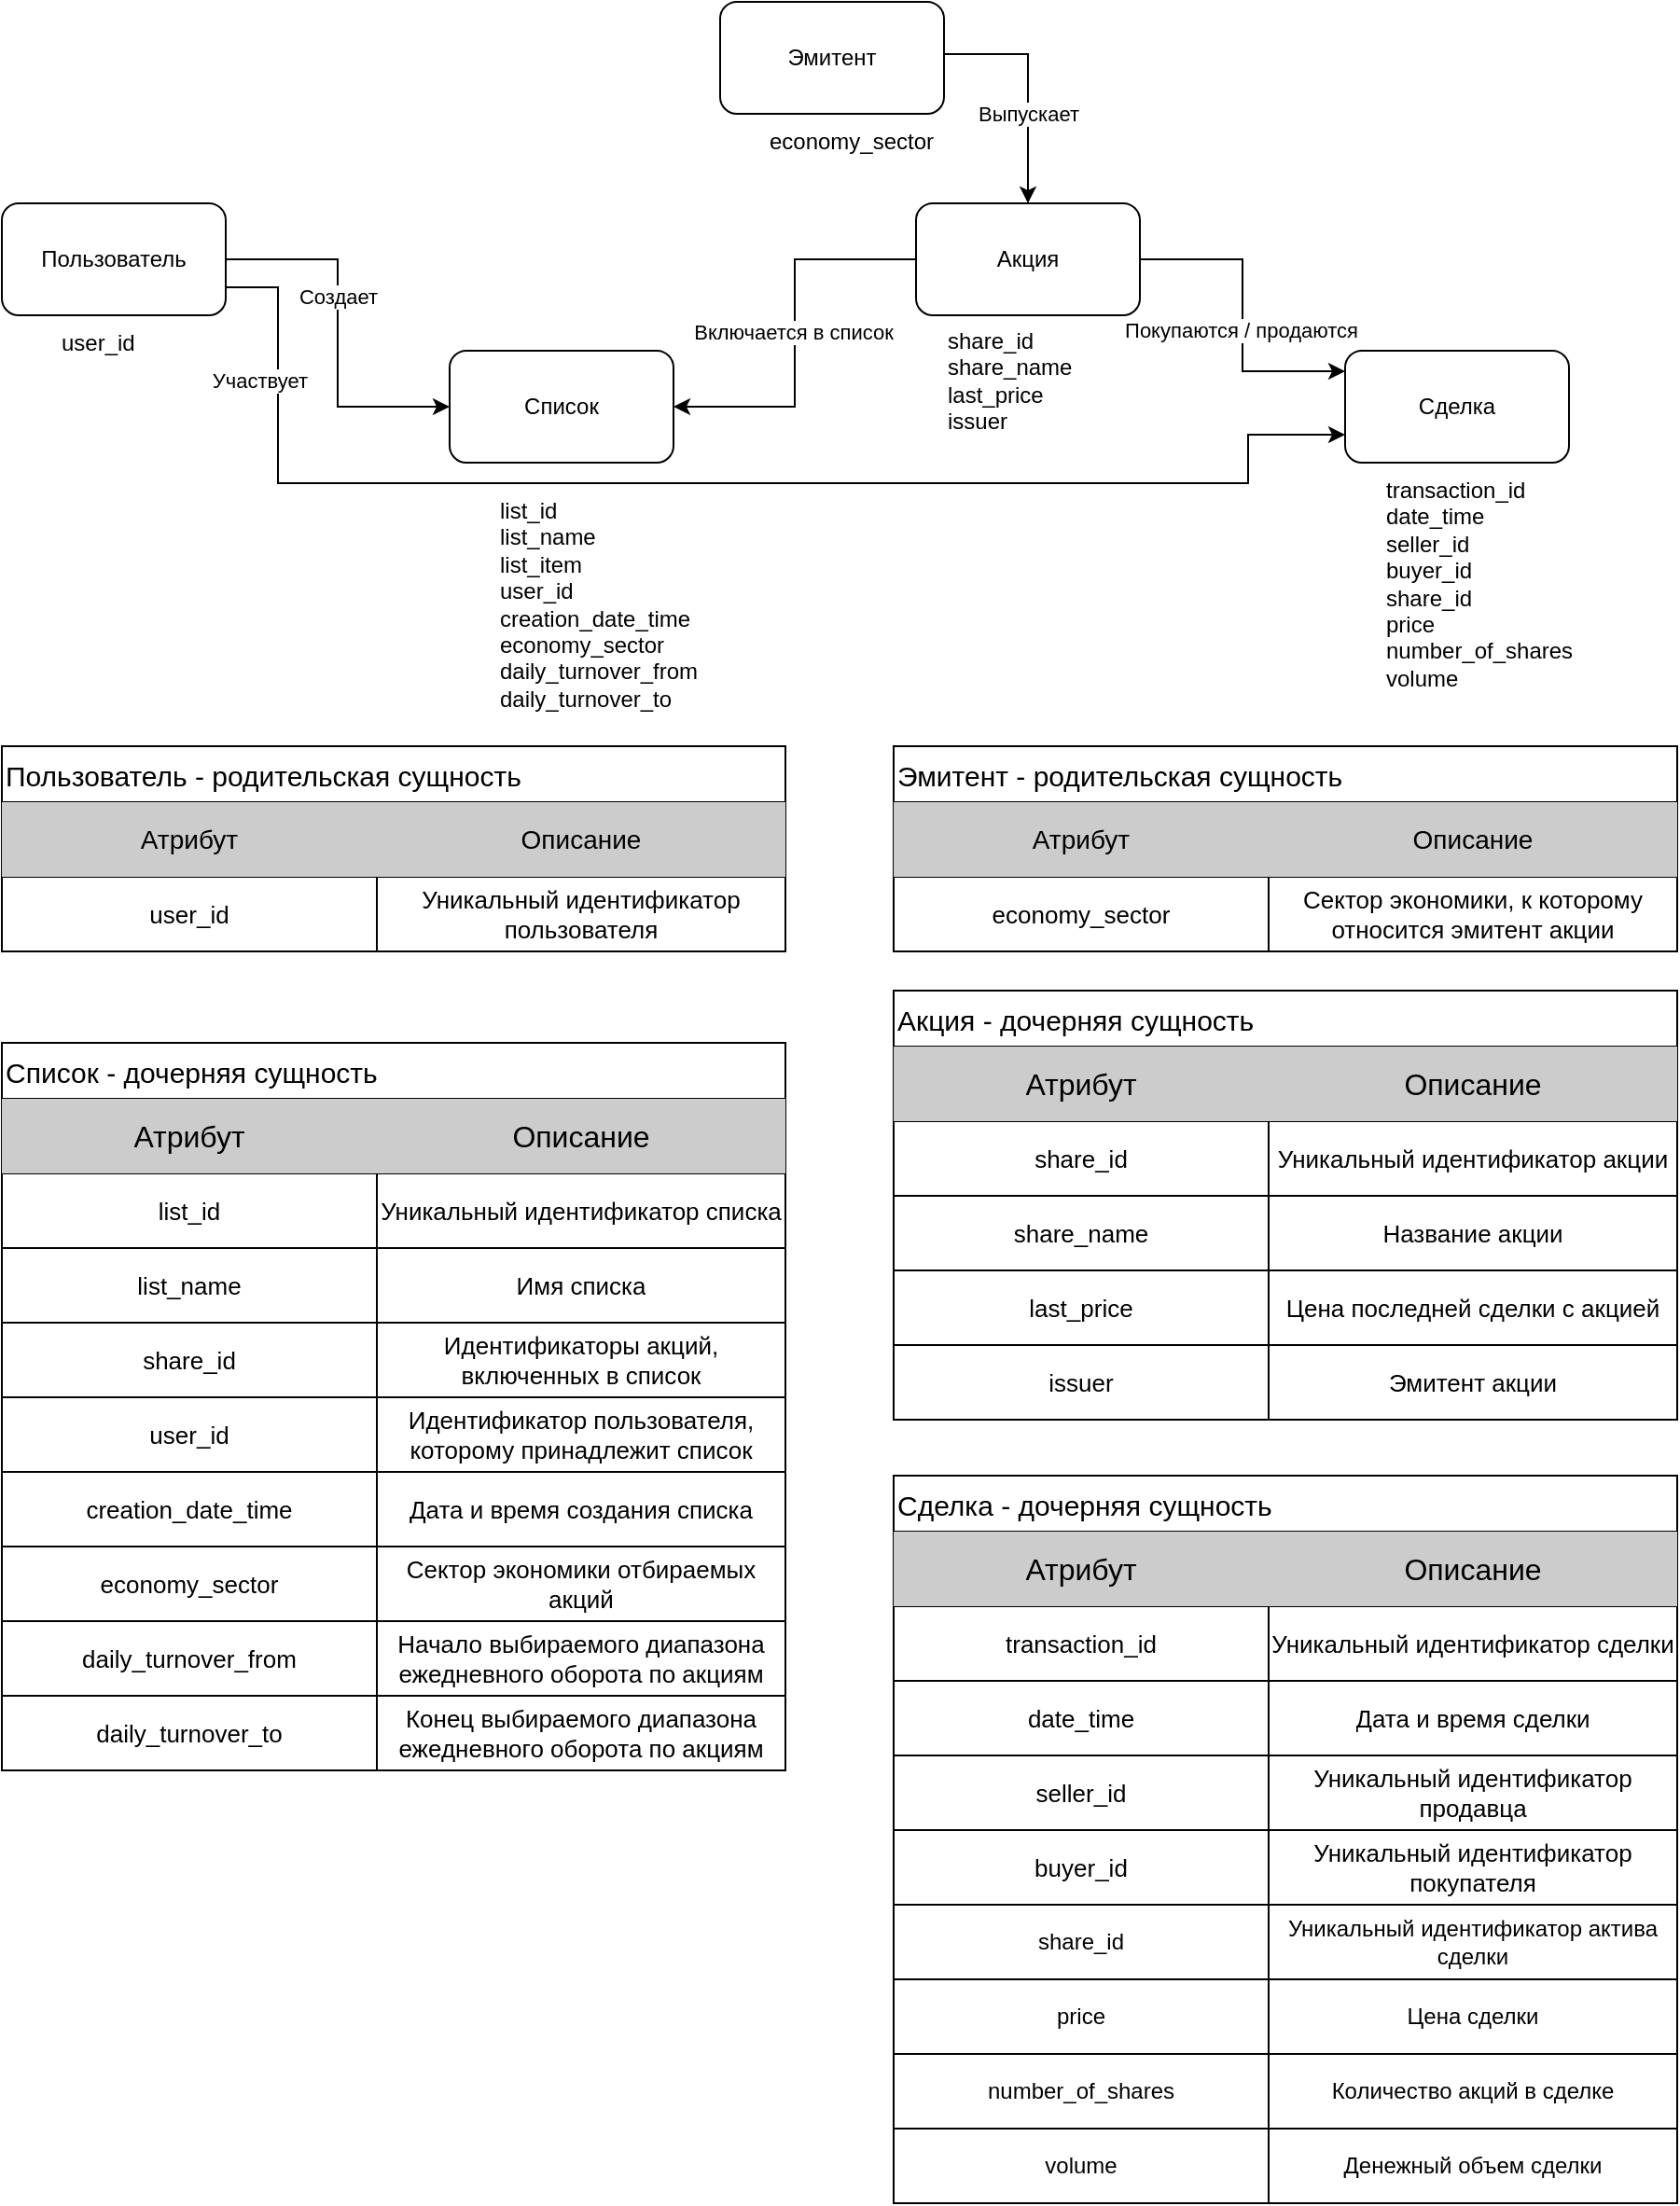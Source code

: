 <mxfile version="24.8.6">
  <diagram name="Страница — 1" id="PvSclXLGzo3LcH9hCQnH">
    <mxGraphModel dx="926" dy="533" grid="1" gridSize="10" guides="1" tooltips="1" connect="1" arrows="1" fold="1" page="1" pageScale="1" pageWidth="827" pageHeight="1169" math="0" shadow="0">
      <root>
        <mxCell id="0" />
        <mxCell id="1" parent="0" />
        <mxCell id="hakoycOsbLdt7JPOmpAk-1" style="edgeStyle=orthogonalEdgeStyle;rounded=0;orthogonalLoop=1;jettySize=auto;html=1;exitX=1;exitY=0.5;exitDx=0;exitDy=0;entryX=0;entryY=0.5;entryDx=0;entryDy=0;" edge="1" parent="1" source="hakoycOsbLdt7JPOmpAk-5" target="hakoycOsbLdt7JPOmpAk-8">
          <mxGeometry relative="1" as="geometry" />
        </mxCell>
        <mxCell id="hakoycOsbLdt7JPOmpAk-2" value="Создает" style="edgeLabel;html=1;align=center;verticalAlign=middle;resizable=0;points=[];" vertex="1" connectable="0" parent="hakoycOsbLdt7JPOmpAk-1">
          <mxGeometry x="0.013" relative="1" as="geometry">
            <mxPoint y="-21" as="offset" />
          </mxGeometry>
        </mxCell>
        <mxCell id="hakoycOsbLdt7JPOmpAk-3" style="edgeStyle=orthogonalEdgeStyle;rounded=0;orthogonalLoop=1;jettySize=auto;html=1;exitX=1;exitY=0.75;exitDx=0;exitDy=0;entryX=0;entryY=0.75;entryDx=0;entryDy=0;" edge="1" parent="1" source="hakoycOsbLdt7JPOmpAk-5" target="hakoycOsbLdt7JPOmpAk-12">
          <mxGeometry relative="1" as="geometry">
            <Array as="points">
              <mxPoint x="460" y="195" />
              <mxPoint x="460" y="300" />
              <mxPoint x="980" y="300" />
              <mxPoint x="980" y="274" />
            </Array>
          </mxGeometry>
        </mxCell>
        <mxCell id="hakoycOsbLdt7JPOmpAk-4" value="Участвует" style="edgeLabel;html=1;align=center;verticalAlign=middle;resizable=0;points=[];" vertex="1" connectable="0" parent="hakoycOsbLdt7JPOmpAk-3">
          <mxGeometry x="-0.775" y="-2" relative="1" as="geometry">
            <mxPoint x="-8" y="-4" as="offset" />
          </mxGeometry>
        </mxCell>
        <mxCell id="hakoycOsbLdt7JPOmpAk-5" value="Пользователь" style="rounded=1;whiteSpace=wrap;html=1;" vertex="1" parent="1">
          <mxGeometry x="312" y="150" width="120" height="60" as="geometry" />
        </mxCell>
        <mxCell id="hakoycOsbLdt7JPOmpAk-6" style="edgeStyle=orthogonalEdgeStyle;rounded=0;orthogonalLoop=1;jettySize=auto;html=1;exitX=1;exitY=0.5;exitDx=0;exitDy=0;entryX=0;entryY=0.5;entryDx=0;entryDy=0;endArrow=none;endFill=0;startArrow=classic;startFill=1;" edge="1" parent="1" source="hakoycOsbLdt7JPOmpAk-8" target="hakoycOsbLdt7JPOmpAk-11">
          <mxGeometry relative="1" as="geometry" />
        </mxCell>
        <mxCell id="hakoycOsbLdt7JPOmpAk-7" value="Включается в список" style="edgeLabel;html=1;align=center;verticalAlign=middle;resizable=0;points=[];" vertex="1" connectable="0" parent="hakoycOsbLdt7JPOmpAk-6">
          <mxGeometry x="-0.037" y="1" relative="1" as="geometry">
            <mxPoint y="-5" as="offset" />
          </mxGeometry>
        </mxCell>
        <mxCell id="hakoycOsbLdt7JPOmpAk-8" value="Список" style="rounded=1;whiteSpace=wrap;html=1;" vertex="1" parent="1">
          <mxGeometry x="552" y="229" width="120" height="60" as="geometry" />
        </mxCell>
        <mxCell id="hakoycOsbLdt7JPOmpAk-9" style="edgeStyle=orthogonalEdgeStyle;rounded=0;orthogonalLoop=1;jettySize=auto;html=1;exitX=1;exitY=0.5;exitDx=0;exitDy=0;entryX=0;entryY=0.199;entryDx=0;entryDy=0;entryPerimeter=0;" edge="1" parent="1" source="hakoycOsbLdt7JPOmpAk-11" target="hakoycOsbLdt7JPOmpAk-12">
          <mxGeometry relative="1" as="geometry">
            <Array as="points">
              <mxPoint x="977" y="180" />
              <mxPoint x="977" y="240" />
              <mxPoint x="1032" y="240" />
            </Array>
          </mxGeometry>
        </mxCell>
        <mxCell id="hakoycOsbLdt7JPOmpAk-10" value="Покупаются / продаются" style="edgeLabel;html=1;align=center;verticalAlign=middle;resizable=0;points=[];" vertex="1" connectable="0" parent="hakoycOsbLdt7JPOmpAk-9">
          <mxGeometry x="-0.05" y="-3" relative="1" as="geometry">
            <mxPoint x="2" y="12" as="offset" />
          </mxGeometry>
        </mxCell>
        <mxCell id="hakoycOsbLdt7JPOmpAk-11" value="Акция" style="rounded=1;whiteSpace=wrap;html=1;" vertex="1" parent="1">
          <mxGeometry x="802" y="150" width="120" height="60" as="geometry" />
        </mxCell>
        <mxCell id="hakoycOsbLdt7JPOmpAk-12" value="Сделка" style="rounded=1;whiteSpace=wrap;html=1;" vertex="1" parent="1">
          <mxGeometry x="1032" y="229" width="120" height="60" as="geometry" />
        </mxCell>
        <mxCell id="hakoycOsbLdt7JPOmpAk-13" value="user_id" style="text;html=1;align=left;verticalAlign=middle;resizable=0;points=[];autosize=1;strokeColor=none;fillColor=none;" vertex="1" parent="1">
          <mxGeometry x="342" y="210" width="60" height="30" as="geometry" />
        </mxCell>
        <mxCell id="hakoycOsbLdt7JPOmpAk-14" value="list_id&lt;div&gt;list_name&lt;/div&gt;&lt;div&gt;list_item&lt;/div&gt;&lt;div&gt;user_id&lt;/div&gt;&lt;div&gt;creation_date&lt;span style=&quot;background-color: initial;&quot;&gt;&lt;font style=&quot;font-size: 12px;&quot;&gt;_time&lt;/font&gt;&lt;/span&gt;&lt;/div&gt;&lt;div&gt;economy_sector&lt;/div&gt;&lt;div&gt;daily_turnover_from&lt;/div&gt;&lt;div&gt;&lt;/div&gt;daily_turnover_to" style="text;html=1;align=left;verticalAlign=middle;resizable=0;points=[];autosize=1;strokeColor=none;fillColor=none;" vertex="1" parent="1">
          <mxGeometry x="577" y="300" width="130" height="130" as="geometry" />
        </mxCell>
        <mxCell id="hakoycOsbLdt7JPOmpAk-15" value="transaction_id&lt;div&gt;date_time&lt;div&gt;seller_id&lt;div&gt;buyer&lt;span style=&quot;background-color: initial;&quot;&gt;_id&lt;/span&gt;&lt;/div&gt;&lt;div&gt;share_id&lt;/div&gt;&lt;div&gt;price&lt;/div&gt;&lt;/div&gt;&lt;div&gt;number_of_shares&lt;/div&gt;&lt;div&gt;volume&lt;/div&gt;&lt;/div&gt;" style="text;html=1;align=left;verticalAlign=middle;resizable=0;points=[];autosize=1;strokeColor=none;fillColor=none;" vertex="1" parent="1">
          <mxGeometry x="1052" y="289" width="120" height="130" as="geometry" />
        </mxCell>
        <mxCell id="hakoycOsbLdt7JPOmpAk-16" value="share_id&lt;div&gt;share_name&lt;br&gt;&lt;div&gt;last_price&lt;/div&gt;&lt;/div&gt;&lt;div&gt;&lt;font style=&quot;font-size: 12px;&quot;&gt;issuer&lt;/font&gt;&lt;/div&gt;" style="text;html=1;align=left;verticalAlign=middle;resizable=0;points=[];autosize=1;strokeColor=none;fillColor=none;" vertex="1" parent="1">
          <mxGeometry x="817" y="210" width="90" height="70" as="geometry" />
        </mxCell>
        <mxCell id="hakoycOsbLdt7JPOmpAk-17" value="Пользователь - родительская сущность" style="shape=table;startSize=30;container=1;collapsible=0;childLayout=tableLayout;strokeColor=default;fontSize=15;align=left;" vertex="1" parent="1">
          <mxGeometry x="312" y="441" width="420" height="110" as="geometry" />
        </mxCell>
        <mxCell id="hakoycOsbLdt7JPOmpAk-18" value="" style="shape=tableRow;horizontal=0;startSize=0;swimlaneHead=0;swimlaneBody=0;strokeColor=inherit;top=0;left=0;bottom=0;right=0;collapsible=0;dropTarget=0;fillColor=none;points=[[0,0.5],[1,0.5]];portConstraint=eastwest;fontSize=16;" vertex="1" parent="hakoycOsbLdt7JPOmpAk-17">
          <mxGeometry y="30" width="420" height="40" as="geometry" />
        </mxCell>
        <mxCell id="hakoycOsbLdt7JPOmpAk-19" value="Атрибут" style="shape=partialRectangle;html=1;whiteSpace=wrap;connectable=0;strokeColor=inherit;overflow=hidden;fillColor=#CCCCCC;top=0;left=0;bottom=0;right=0;pointerEvents=1;fontSize=14;" vertex="1" parent="hakoycOsbLdt7JPOmpAk-18">
          <mxGeometry width="201" height="40" as="geometry">
            <mxRectangle width="201" height="40" as="alternateBounds" />
          </mxGeometry>
        </mxCell>
        <mxCell id="hakoycOsbLdt7JPOmpAk-20" value="Описание" style="shape=partialRectangle;html=1;whiteSpace=wrap;connectable=0;strokeColor=inherit;overflow=hidden;fillColor=#CCCCCC;top=0;left=0;bottom=0;right=0;pointerEvents=1;fontSize=14;" vertex="1" parent="hakoycOsbLdt7JPOmpAk-18">
          <mxGeometry x="201" width="219" height="40" as="geometry">
            <mxRectangle width="219" height="40" as="alternateBounds" />
          </mxGeometry>
        </mxCell>
        <mxCell id="hakoycOsbLdt7JPOmpAk-21" value="" style="shape=tableRow;horizontal=0;startSize=0;swimlaneHead=0;swimlaneBody=0;strokeColor=inherit;top=0;left=0;bottom=0;right=0;collapsible=0;dropTarget=0;fillColor=none;points=[[0,0.5],[1,0.5]];portConstraint=eastwest;fontSize=16;" vertex="1" parent="hakoycOsbLdt7JPOmpAk-17">
          <mxGeometry y="70" width="420" height="40" as="geometry" />
        </mxCell>
        <mxCell id="hakoycOsbLdt7JPOmpAk-22" value="&lt;span style=&quot;font-size: 13px; text-align: left; text-wrap-mode: nowrap;&quot;&gt;user_id&lt;/span&gt;" style="shape=partialRectangle;html=1;whiteSpace=wrap;connectable=0;strokeColor=inherit;overflow=hidden;fillColor=none;top=0;left=0;bottom=0;right=0;pointerEvents=1;fontSize=13;" vertex="1" parent="hakoycOsbLdt7JPOmpAk-21">
          <mxGeometry width="201" height="40" as="geometry">
            <mxRectangle width="201" height="40" as="alternateBounds" />
          </mxGeometry>
        </mxCell>
        <mxCell id="hakoycOsbLdt7JPOmpAk-23" value="Уникальный идентификатор пользователя" style="shape=partialRectangle;html=1;whiteSpace=wrap;connectable=0;strokeColor=inherit;overflow=hidden;fillColor=none;top=0;left=0;bottom=0;right=0;pointerEvents=1;fontSize=13;" vertex="1" parent="hakoycOsbLdt7JPOmpAk-21">
          <mxGeometry x="201" width="219" height="40" as="geometry">
            <mxRectangle width="219" height="40" as="alternateBounds" />
          </mxGeometry>
        </mxCell>
        <mxCell id="hakoycOsbLdt7JPOmpAk-24" value="Список - дочерняя сущность" style="shape=table;startSize=30;container=1;collapsible=0;childLayout=tableLayout;strokeColor=default;fontSize=15;align=left;" vertex="1" parent="1">
          <mxGeometry x="312" y="600" width="420" height="390" as="geometry" />
        </mxCell>
        <mxCell id="hakoycOsbLdt7JPOmpAk-25" value="" style="shape=tableRow;horizontal=0;startSize=0;swimlaneHead=0;swimlaneBody=0;strokeColor=inherit;top=0;left=0;bottom=0;right=0;collapsible=0;dropTarget=0;fillColor=none;points=[[0,0.5],[1,0.5]];portConstraint=eastwest;fontSize=14;" vertex="1" parent="hakoycOsbLdt7JPOmpAk-24">
          <mxGeometry y="30" width="420" height="40" as="geometry" />
        </mxCell>
        <mxCell id="hakoycOsbLdt7JPOmpAk-26" value="Атрибут" style="shape=partialRectangle;html=1;whiteSpace=wrap;connectable=0;strokeColor=inherit;overflow=hidden;fillColor=#CCCCCC;top=0;left=0;bottom=0;right=0;pointerEvents=1;fontSize=16;" vertex="1" parent="hakoycOsbLdt7JPOmpAk-25">
          <mxGeometry width="201" height="40" as="geometry">
            <mxRectangle width="201" height="40" as="alternateBounds" />
          </mxGeometry>
        </mxCell>
        <mxCell id="hakoycOsbLdt7JPOmpAk-27" value="Описание" style="shape=partialRectangle;html=1;whiteSpace=wrap;connectable=0;strokeColor=inherit;overflow=hidden;fillColor=#CCCCCC;top=0;left=0;bottom=0;right=0;pointerEvents=1;fontSize=16;" vertex="1" parent="hakoycOsbLdt7JPOmpAk-25">
          <mxGeometry x="201" width="219" height="40" as="geometry">
            <mxRectangle width="219" height="40" as="alternateBounds" />
          </mxGeometry>
        </mxCell>
        <mxCell id="hakoycOsbLdt7JPOmpAk-28" value="" style="shape=tableRow;horizontal=0;startSize=0;swimlaneHead=0;swimlaneBody=0;strokeColor=inherit;top=0;left=0;bottom=0;right=0;collapsible=0;dropTarget=0;fillColor=none;points=[[0,0.5],[1,0.5]];portConstraint=eastwest;fontSize=16;" vertex="1" parent="hakoycOsbLdt7JPOmpAk-24">
          <mxGeometry y="70" width="420" height="40" as="geometry" />
        </mxCell>
        <mxCell id="hakoycOsbLdt7JPOmpAk-29" value="&lt;span style=&quot;font-size: 13px; text-align: left; text-wrap-mode: nowrap;&quot;&gt;list_id&lt;/span&gt;" style="shape=partialRectangle;html=1;whiteSpace=wrap;connectable=0;strokeColor=inherit;overflow=hidden;fillColor=none;top=0;left=0;bottom=0;right=0;pointerEvents=1;fontSize=13;" vertex="1" parent="hakoycOsbLdt7JPOmpAk-28">
          <mxGeometry width="201" height="40" as="geometry">
            <mxRectangle width="201" height="40" as="alternateBounds" />
          </mxGeometry>
        </mxCell>
        <mxCell id="hakoycOsbLdt7JPOmpAk-30" value="Уникальный идентификатор списка" style="shape=partialRectangle;html=1;whiteSpace=wrap;connectable=0;strokeColor=inherit;overflow=hidden;fillColor=none;top=0;left=0;bottom=0;right=0;pointerEvents=1;fontSize=13;" vertex="1" parent="hakoycOsbLdt7JPOmpAk-28">
          <mxGeometry x="201" width="219" height="40" as="geometry">
            <mxRectangle width="219" height="40" as="alternateBounds" />
          </mxGeometry>
        </mxCell>
        <mxCell id="hakoycOsbLdt7JPOmpAk-31" value="" style="shape=tableRow;horizontal=0;startSize=0;swimlaneHead=0;swimlaneBody=0;strokeColor=inherit;top=0;left=0;bottom=0;right=0;collapsible=0;dropTarget=0;fillColor=none;points=[[0,0.5],[1,0.5]];portConstraint=eastwest;fontSize=14;" vertex="1" parent="hakoycOsbLdt7JPOmpAk-24">
          <mxGeometry y="110" width="420" height="40" as="geometry" />
        </mxCell>
        <mxCell id="hakoycOsbLdt7JPOmpAk-32" value="&lt;span style=&quot;font-size: 13px; text-align: left; text-wrap-mode: nowrap;&quot;&gt;list_name&lt;/span&gt;" style="shape=partialRectangle;html=1;whiteSpace=wrap;connectable=0;strokeColor=inherit;overflow=hidden;fillColor=none;top=0;left=0;bottom=0;right=0;pointerEvents=1;fontSize=13;" vertex="1" parent="hakoycOsbLdt7JPOmpAk-31">
          <mxGeometry width="201" height="40" as="geometry">
            <mxRectangle width="201" height="40" as="alternateBounds" />
          </mxGeometry>
        </mxCell>
        <mxCell id="hakoycOsbLdt7JPOmpAk-33" value="Имя списка" style="shape=partialRectangle;html=1;whiteSpace=wrap;connectable=0;strokeColor=inherit;overflow=hidden;fillColor=none;top=0;left=0;bottom=0;right=0;pointerEvents=1;fontSize=13;" vertex="1" parent="hakoycOsbLdt7JPOmpAk-31">
          <mxGeometry x="201" width="219" height="40" as="geometry">
            <mxRectangle width="219" height="40" as="alternateBounds" />
          </mxGeometry>
        </mxCell>
        <mxCell id="hakoycOsbLdt7JPOmpAk-34" style="shape=tableRow;horizontal=0;startSize=0;swimlaneHead=0;swimlaneBody=0;strokeColor=inherit;top=0;left=0;bottom=0;right=0;collapsible=0;dropTarget=0;fillColor=none;points=[[0,0.5],[1,0.5]];portConstraint=eastwest;fontSize=14;" vertex="1" parent="hakoycOsbLdt7JPOmpAk-24">
          <mxGeometry y="150" width="420" height="40" as="geometry" />
        </mxCell>
        <mxCell id="hakoycOsbLdt7JPOmpAk-35" value="&lt;span style=&quot;font-size: 13px; text-align: left; text-wrap-mode: nowrap;&quot;&gt;share_id&lt;/span&gt;" style="shape=partialRectangle;html=1;whiteSpace=wrap;connectable=0;strokeColor=inherit;overflow=hidden;fillColor=none;top=0;left=0;bottom=0;right=0;pointerEvents=1;fontSize=13;" vertex="1" parent="hakoycOsbLdt7JPOmpAk-34">
          <mxGeometry width="201" height="40" as="geometry">
            <mxRectangle width="201" height="40" as="alternateBounds" />
          </mxGeometry>
        </mxCell>
        <mxCell id="hakoycOsbLdt7JPOmpAk-36" value="&lt;span style=&quot;font-size: 13px;&quot;&gt;Идентификаторы акций, включенных в список&lt;/span&gt;" style="shape=partialRectangle;html=1;whiteSpace=wrap;connectable=0;strokeColor=inherit;overflow=hidden;fillColor=none;top=0;left=0;bottom=0;right=0;pointerEvents=1;fontSize=13;" vertex="1" parent="hakoycOsbLdt7JPOmpAk-34">
          <mxGeometry x="201" width="219" height="40" as="geometry">
            <mxRectangle width="219" height="40" as="alternateBounds" />
          </mxGeometry>
        </mxCell>
        <mxCell id="hakoycOsbLdt7JPOmpAk-37" style="shape=tableRow;horizontal=0;startSize=0;swimlaneHead=0;swimlaneBody=0;strokeColor=inherit;top=0;left=0;bottom=0;right=0;collapsible=0;dropTarget=0;fillColor=none;points=[[0,0.5],[1,0.5]];portConstraint=eastwest;fontSize=14;" vertex="1" parent="hakoycOsbLdt7JPOmpAk-24">
          <mxGeometry y="190" width="420" height="40" as="geometry" />
        </mxCell>
        <mxCell id="hakoycOsbLdt7JPOmpAk-38" value="&lt;span style=&quot;text-align: left; text-wrap-mode: nowrap;&quot;&gt;&lt;font style=&quot;font-size: 13px;&quot;&gt;user_id&lt;/font&gt;&lt;/span&gt;" style="shape=partialRectangle;html=1;whiteSpace=wrap;connectable=0;strokeColor=inherit;overflow=hidden;fillColor=none;top=0;left=0;bottom=0;right=0;pointerEvents=1;fontSize=13;" vertex="1" parent="hakoycOsbLdt7JPOmpAk-37">
          <mxGeometry width="201" height="40" as="geometry">
            <mxRectangle width="201" height="40" as="alternateBounds" />
          </mxGeometry>
        </mxCell>
        <mxCell id="hakoycOsbLdt7JPOmpAk-39" value="&lt;span style=&quot;font-size: 13px;&quot;&gt;Идентификатор пользователя, которому принадлежит список&lt;/span&gt;" style="shape=partialRectangle;html=1;whiteSpace=wrap;connectable=0;strokeColor=inherit;overflow=hidden;fillColor=none;top=0;left=0;bottom=0;right=0;pointerEvents=1;fontSize=13;" vertex="1" parent="hakoycOsbLdt7JPOmpAk-37">
          <mxGeometry x="201" width="219" height="40" as="geometry">
            <mxRectangle width="219" height="40" as="alternateBounds" />
          </mxGeometry>
        </mxCell>
        <mxCell id="hakoycOsbLdt7JPOmpAk-40" style="shape=tableRow;horizontal=0;startSize=0;swimlaneHead=0;swimlaneBody=0;strokeColor=inherit;top=0;left=0;bottom=0;right=0;collapsible=0;dropTarget=0;fillColor=none;points=[[0,0.5],[1,0.5]];portConstraint=eastwest;fontSize=14;" vertex="1" parent="hakoycOsbLdt7JPOmpAk-24">
          <mxGeometry y="230" width="420" height="40" as="geometry" />
        </mxCell>
        <mxCell id="hakoycOsbLdt7JPOmpAk-41" value="&lt;div style=&quot;text-align: left; text-wrap-mode: nowrap;&quot;&gt;&lt;font style=&quot;font-size: 13px;&quot;&gt;creation_date_time&lt;/font&gt;&lt;/div&gt;" style="shape=partialRectangle;html=1;whiteSpace=wrap;connectable=0;strokeColor=inherit;overflow=hidden;fillColor=none;top=0;left=0;bottom=0;right=0;pointerEvents=1;fontSize=13;" vertex="1" parent="hakoycOsbLdt7JPOmpAk-40">
          <mxGeometry width="201" height="40" as="geometry">
            <mxRectangle width="201" height="40" as="alternateBounds" />
          </mxGeometry>
        </mxCell>
        <mxCell id="hakoycOsbLdt7JPOmpAk-42" value="Дата и время создания списка" style="shape=partialRectangle;html=1;whiteSpace=wrap;connectable=0;strokeColor=inherit;overflow=hidden;fillColor=none;top=0;left=0;bottom=0;right=0;pointerEvents=1;fontSize=13;" vertex="1" parent="hakoycOsbLdt7JPOmpAk-40">
          <mxGeometry x="201" width="219" height="40" as="geometry">
            <mxRectangle width="219" height="40" as="alternateBounds" />
          </mxGeometry>
        </mxCell>
        <mxCell id="hakoycOsbLdt7JPOmpAk-43" style="shape=tableRow;horizontal=0;startSize=0;swimlaneHead=0;swimlaneBody=0;strokeColor=inherit;top=0;left=0;bottom=0;right=0;collapsible=0;dropTarget=0;fillColor=none;points=[[0,0.5],[1,0.5]];portConstraint=eastwest;fontSize=14;" vertex="1" parent="hakoycOsbLdt7JPOmpAk-24">
          <mxGeometry y="270" width="420" height="40" as="geometry" />
        </mxCell>
        <mxCell id="hakoycOsbLdt7JPOmpAk-44" value="&lt;span style=&quot;text-align: left; text-wrap-mode: nowrap;&quot;&gt;&lt;font style=&quot;font-size: 13px;&quot;&gt;economy_sector&lt;/font&gt;&lt;/span&gt;" style="shape=partialRectangle;html=1;whiteSpace=wrap;connectable=0;strokeColor=inherit;overflow=hidden;fillColor=none;top=0;left=0;bottom=0;right=0;pointerEvents=1;fontSize=13;" vertex="1" parent="hakoycOsbLdt7JPOmpAk-43">
          <mxGeometry width="201" height="40" as="geometry">
            <mxRectangle width="201" height="40" as="alternateBounds" />
          </mxGeometry>
        </mxCell>
        <mxCell id="hakoycOsbLdt7JPOmpAk-45" value="Сектор экономики отбираемых акций" style="shape=partialRectangle;html=1;whiteSpace=wrap;connectable=0;strokeColor=inherit;overflow=hidden;fillColor=none;top=0;left=0;bottom=0;right=0;pointerEvents=1;fontSize=13;" vertex="1" parent="hakoycOsbLdt7JPOmpAk-43">
          <mxGeometry x="201" width="219" height="40" as="geometry">
            <mxRectangle width="219" height="40" as="alternateBounds" />
          </mxGeometry>
        </mxCell>
        <mxCell id="hakoycOsbLdt7JPOmpAk-46" style="shape=tableRow;horizontal=0;startSize=0;swimlaneHead=0;swimlaneBody=0;strokeColor=inherit;top=0;left=0;bottom=0;right=0;collapsible=0;dropTarget=0;fillColor=none;points=[[0,0.5],[1,0.5]];portConstraint=eastwest;fontSize=14;" vertex="1" parent="hakoycOsbLdt7JPOmpAk-24">
          <mxGeometry y="310" width="420" height="40" as="geometry" />
        </mxCell>
        <mxCell id="hakoycOsbLdt7JPOmpAk-47" value="&lt;span style=&quot;text-align: left; text-wrap-mode: nowrap;&quot;&gt;&lt;font style=&quot;font-size: 13px;&quot;&gt;daily_turnover_from&lt;/font&gt;&lt;/span&gt;" style="shape=partialRectangle;html=1;whiteSpace=wrap;connectable=0;strokeColor=inherit;overflow=hidden;fillColor=none;top=0;left=0;bottom=0;right=0;pointerEvents=1;fontSize=13;" vertex="1" parent="hakoycOsbLdt7JPOmpAk-46">
          <mxGeometry width="201" height="40" as="geometry">
            <mxRectangle width="201" height="40" as="alternateBounds" />
          </mxGeometry>
        </mxCell>
        <mxCell id="hakoycOsbLdt7JPOmpAk-48" value="Начало выбираемого диапазона ежедневного оборота по акциям" style="shape=partialRectangle;html=1;whiteSpace=wrap;connectable=0;strokeColor=inherit;overflow=hidden;fillColor=none;top=0;left=0;bottom=0;right=0;pointerEvents=1;fontSize=13;" vertex="1" parent="hakoycOsbLdt7JPOmpAk-46">
          <mxGeometry x="201" width="219" height="40" as="geometry">
            <mxRectangle width="219" height="40" as="alternateBounds" />
          </mxGeometry>
        </mxCell>
        <mxCell id="hakoycOsbLdt7JPOmpAk-49" style="shape=tableRow;horizontal=0;startSize=0;swimlaneHead=0;swimlaneBody=0;strokeColor=inherit;top=0;left=0;bottom=0;right=0;collapsible=0;dropTarget=0;fillColor=none;points=[[0,0.5],[1,0.5]];portConstraint=eastwest;fontSize=14;" vertex="1" parent="hakoycOsbLdt7JPOmpAk-24">
          <mxGeometry y="350" width="420" height="40" as="geometry" />
        </mxCell>
        <mxCell id="hakoycOsbLdt7JPOmpAk-50" value="&lt;span style=&quot;text-align: left; text-wrap-mode: nowrap;&quot;&gt;&lt;font style=&quot;font-size: 13px;&quot;&gt;daily_turnover_to&lt;/font&gt;&lt;/span&gt;" style="shape=partialRectangle;html=1;whiteSpace=wrap;connectable=0;strokeColor=inherit;overflow=hidden;fillColor=none;top=0;left=0;bottom=0;right=0;pointerEvents=1;fontSize=13;" vertex="1" parent="hakoycOsbLdt7JPOmpAk-49">
          <mxGeometry width="201" height="40" as="geometry">
            <mxRectangle width="201" height="40" as="alternateBounds" />
          </mxGeometry>
        </mxCell>
        <mxCell id="hakoycOsbLdt7JPOmpAk-51" value="Конец выбираемого диапазона ежедневного оборота по акциям" style="shape=partialRectangle;html=1;whiteSpace=wrap;connectable=0;strokeColor=inherit;overflow=hidden;fillColor=none;top=0;left=0;bottom=0;right=0;pointerEvents=1;fontSize=13;" vertex="1" parent="hakoycOsbLdt7JPOmpAk-49">
          <mxGeometry x="201" width="219" height="40" as="geometry">
            <mxRectangle width="219" height="40" as="alternateBounds" />
          </mxGeometry>
        </mxCell>
        <mxCell id="hakoycOsbLdt7JPOmpAk-52" value="Акция - дочерняя сущность" style="shape=table;startSize=30;container=1;collapsible=0;childLayout=tableLayout;strokeColor=default;fontSize=15;align=left;" vertex="1" parent="1">
          <mxGeometry x="790" y="572" width="420" height="230" as="geometry" />
        </mxCell>
        <mxCell id="hakoycOsbLdt7JPOmpAk-53" value="" style="shape=tableRow;horizontal=0;startSize=0;swimlaneHead=0;swimlaneBody=0;strokeColor=inherit;top=0;left=0;bottom=0;right=0;collapsible=0;dropTarget=0;fillColor=none;points=[[0,0.5],[1,0.5]];portConstraint=eastwest;fontSize=14;" vertex="1" parent="hakoycOsbLdt7JPOmpAk-52">
          <mxGeometry y="30" width="420" height="40" as="geometry" />
        </mxCell>
        <mxCell id="hakoycOsbLdt7JPOmpAk-54" value="Атрибут" style="shape=partialRectangle;html=1;whiteSpace=wrap;connectable=0;strokeColor=inherit;overflow=hidden;fillColor=#CCCCCC;top=0;left=0;bottom=0;right=0;pointerEvents=1;fontSize=16;" vertex="1" parent="hakoycOsbLdt7JPOmpAk-53">
          <mxGeometry width="201" height="40" as="geometry">
            <mxRectangle width="201" height="40" as="alternateBounds" />
          </mxGeometry>
        </mxCell>
        <mxCell id="hakoycOsbLdt7JPOmpAk-55" value="Описание" style="shape=partialRectangle;html=1;whiteSpace=wrap;connectable=0;strokeColor=inherit;overflow=hidden;fillColor=#CCCCCC;top=0;left=0;bottom=0;right=0;pointerEvents=1;fontSize=16;" vertex="1" parent="hakoycOsbLdt7JPOmpAk-53">
          <mxGeometry x="201" width="219" height="40" as="geometry">
            <mxRectangle width="219" height="40" as="alternateBounds" />
          </mxGeometry>
        </mxCell>
        <mxCell id="hakoycOsbLdt7JPOmpAk-56" value="" style="shape=tableRow;horizontal=0;startSize=0;swimlaneHead=0;swimlaneBody=0;strokeColor=inherit;top=0;left=0;bottom=0;right=0;collapsible=0;dropTarget=0;fillColor=none;points=[[0,0.5],[1,0.5]];portConstraint=eastwest;fontSize=16;" vertex="1" parent="hakoycOsbLdt7JPOmpAk-52">
          <mxGeometry y="70" width="420" height="40" as="geometry" />
        </mxCell>
        <mxCell id="hakoycOsbLdt7JPOmpAk-57" value="&lt;span style=&quot;font-size: 13px; text-align: left; text-wrap-mode: nowrap;&quot;&gt;share_id&lt;/span&gt;" style="shape=partialRectangle;html=1;whiteSpace=wrap;connectable=0;strokeColor=inherit;overflow=hidden;fillColor=none;top=0;left=0;bottom=0;right=0;pointerEvents=1;fontSize=13;" vertex="1" parent="hakoycOsbLdt7JPOmpAk-56">
          <mxGeometry width="201" height="40" as="geometry">
            <mxRectangle width="201" height="40" as="alternateBounds" />
          </mxGeometry>
        </mxCell>
        <mxCell id="hakoycOsbLdt7JPOmpAk-58" value="Уникальный идентификатор акции" style="shape=partialRectangle;html=1;whiteSpace=wrap;connectable=0;strokeColor=inherit;overflow=hidden;fillColor=none;top=0;left=0;bottom=0;right=0;pointerEvents=1;fontSize=13;" vertex="1" parent="hakoycOsbLdt7JPOmpAk-56">
          <mxGeometry x="201" width="219" height="40" as="geometry">
            <mxRectangle width="219" height="40" as="alternateBounds" />
          </mxGeometry>
        </mxCell>
        <mxCell id="hakoycOsbLdt7JPOmpAk-59" value="" style="shape=tableRow;horizontal=0;startSize=0;swimlaneHead=0;swimlaneBody=0;strokeColor=inherit;top=0;left=0;bottom=0;right=0;collapsible=0;dropTarget=0;fillColor=none;points=[[0,0.5],[1,0.5]];portConstraint=eastwest;fontSize=14;" vertex="1" parent="hakoycOsbLdt7JPOmpAk-52">
          <mxGeometry y="110" width="420" height="40" as="geometry" />
        </mxCell>
        <mxCell id="hakoycOsbLdt7JPOmpAk-60" value="&lt;span style=&quot;font-size: 13px; text-align: left; text-wrap-mode: nowrap;&quot;&gt;share_name&lt;/span&gt;" style="shape=partialRectangle;html=1;whiteSpace=wrap;connectable=0;strokeColor=inherit;overflow=hidden;fillColor=none;top=0;left=0;bottom=0;right=0;pointerEvents=1;fontSize=13;" vertex="1" parent="hakoycOsbLdt7JPOmpAk-59">
          <mxGeometry width="201" height="40" as="geometry">
            <mxRectangle width="201" height="40" as="alternateBounds" />
          </mxGeometry>
        </mxCell>
        <mxCell id="hakoycOsbLdt7JPOmpAk-61" value="Название акции" style="shape=partialRectangle;html=1;whiteSpace=wrap;connectable=0;strokeColor=inherit;overflow=hidden;fillColor=none;top=0;left=0;bottom=0;right=0;pointerEvents=1;fontSize=13;" vertex="1" parent="hakoycOsbLdt7JPOmpAk-59">
          <mxGeometry x="201" width="219" height="40" as="geometry">
            <mxRectangle width="219" height="40" as="alternateBounds" />
          </mxGeometry>
        </mxCell>
        <mxCell id="hakoycOsbLdt7JPOmpAk-62" style="shape=tableRow;horizontal=0;startSize=0;swimlaneHead=0;swimlaneBody=0;strokeColor=inherit;top=0;left=0;bottom=0;right=0;collapsible=0;dropTarget=0;fillColor=none;points=[[0,0.5],[1,0.5]];portConstraint=eastwest;fontSize=14;" vertex="1" parent="hakoycOsbLdt7JPOmpAk-52">
          <mxGeometry y="150" width="420" height="40" as="geometry" />
        </mxCell>
        <mxCell id="hakoycOsbLdt7JPOmpAk-63" value="&lt;span style=&quot;font-size: 13px; text-align: left; text-wrap-mode: nowrap;&quot;&gt;last_price&lt;/span&gt;" style="shape=partialRectangle;html=1;whiteSpace=wrap;connectable=0;strokeColor=inherit;overflow=hidden;fillColor=none;top=0;left=0;bottom=0;right=0;pointerEvents=1;fontSize=13;" vertex="1" parent="hakoycOsbLdt7JPOmpAk-62">
          <mxGeometry width="201" height="40" as="geometry">
            <mxRectangle width="201" height="40" as="alternateBounds" />
          </mxGeometry>
        </mxCell>
        <mxCell id="hakoycOsbLdt7JPOmpAk-64" value="&lt;span style=&quot;font-size: 13px;&quot;&gt;Цена последней сделки с акцией&lt;/span&gt;" style="shape=partialRectangle;html=1;whiteSpace=wrap;connectable=0;strokeColor=inherit;overflow=hidden;fillColor=none;top=0;left=0;bottom=0;right=0;pointerEvents=1;fontSize=13;" vertex="1" parent="hakoycOsbLdt7JPOmpAk-62">
          <mxGeometry x="201" width="219" height="40" as="geometry">
            <mxRectangle width="219" height="40" as="alternateBounds" />
          </mxGeometry>
        </mxCell>
        <mxCell id="hakoycOsbLdt7JPOmpAk-65" style="shape=tableRow;horizontal=0;startSize=0;swimlaneHead=0;swimlaneBody=0;strokeColor=inherit;top=0;left=0;bottom=0;right=0;collapsible=0;dropTarget=0;fillColor=none;points=[[0,0.5],[1,0.5]];portConstraint=eastwest;fontSize=14;" vertex="1" parent="hakoycOsbLdt7JPOmpAk-52">
          <mxGeometry y="190" width="420" height="40" as="geometry" />
        </mxCell>
        <mxCell id="hakoycOsbLdt7JPOmpAk-66" value="&lt;span style=&quot;text-align: left; text-wrap-mode: nowrap;&quot;&gt;&lt;font style=&quot;font-size: 13px;&quot;&gt;issuer&lt;/font&gt;&lt;/span&gt;" style="shape=partialRectangle;html=1;whiteSpace=wrap;connectable=0;strokeColor=inherit;overflow=hidden;fillColor=none;top=0;left=0;bottom=0;right=0;pointerEvents=1;fontSize=13;" vertex="1" parent="hakoycOsbLdt7JPOmpAk-65">
          <mxGeometry width="201" height="40" as="geometry">
            <mxRectangle width="201" height="40" as="alternateBounds" />
          </mxGeometry>
        </mxCell>
        <mxCell id="hakoycOsbLdt7JPOmpAk-67" value="Эмитент акции" style="shape=partialRectangle;html=1;whiteSpace=wrap;connectable=0;strokeColor=inherit;overflow=hidden;fillColor=none;top=0;left=0;bottom=0;right=0;pointerEvents=1;fontSize=13;" vertex="1" parent="hakoycOsbLdt7JPOmpAk-65">
          <mxGeometry x="201" width="219" height="40" as="geometry">
            <mxRectangle width="219" height="40" as="alternateBounds" />
          </mxGeometry>
        </mxCell>
        <mxCell id="hakoycOsbLdt7JPOmpAk-68" value="Сделка - дочерняя сущность" style="shape=table;startSize=30;container=1;collapsible=0;childLayout=tableLayout;strokeColor=default;fontSize=15;align=left;" vertex="1" parent="1">
          <mxGeometry x="790" y="832" width="420" height="390" as="geometry" />
        </mxCell>
        <mxCell id="hakoycOsbLdt7JPOmpAk-69" value="" style="shape=tableRow;horizontal=0;startSize=0;swimlaneHead=0;swimlaneBody=0;strokeColor=inherit;top=0;left=0;bottom=0;right=0;collapsible=0;dropTarget=0;fillColor=none;points=[[0,0.5],[1,0.5]];portConstraint=eastwest;fontSize=14;" vertex="1" parent="hakoycOsbLdt7JPOmpAk-68">
          <mxGeometry y="30" width="420" height="40" as="geometry" />
        </mxCell>
        <mxCell id="hakoycOsbLdt7JPOmpAk-70" value="Атрибут" style="shape=partialRectangle;html=1;whiteSpace=wrap;connectable=0;strokeColor=inherit;overflow=hidden;fillColor=#CCCCCC;top=0;left=0;bottom=0;right=0;pointerEvents=1;fontSize=16;" vertex="1" parent="hakoycOsbLdt7JPOmpAk-69">
          <mxGeometry width="201" height="40" as="geometry">
            <mxRectangle width="201" height="40" as="alternateBounds" />
          </mxGeometry>
        </mxCell>
        <mxCell id="hakoycOsbLdt7JPOmpAk-71" value="Описание" style="shape=partialRectangle;html=1;whiteSpace=wrap;connectable=0;strokeColor=inherit;overflow=hidden;fillColor=#CCCCCC;top=0;left=0;bottom=0;right=0;pointerEvents=1;fontSize=16;" vertex="1" parent="hakoycOsbLdt7JPOmpAk-69">
          <mxGeometry x="201" width="219" height="40" as="geometry">
            <mxRectangle width="219" height="40" as="alternateBounds" />
          </mxGeometry>
        </mxCell>
        <mxCell id="hakoycOsbLdt7JPOmpAk-72" value="" style="shape=tableRow;horizontal=0;startSize=0;swimlaneHead=0;swimlaneBody=0;strokeColor=inherit;top=0;left=0;bottom=0;right=0;collapsible=0;dropTarget=0;fillColor=none;points=[[0,0.5],[1,0.5]];portConstraint=eastwest;fontSize=16;" vertex="1" parent="hakoycOsbLdt7JPOmpAk-68">
          <mxGeometry y="70" width="420" height="40" as="geometry" />
        </mxCell>
        <mxCell id="hakoycOsbLdt7JPOmpAk-73" value="&lt;span style=&quot;font-size: 13px; text-align: left; text-wrap-mode: nowrap;&quot;&gt;transaction_id&lt;/span&gt;" style="shape=partialRectangle;html=1;whiteSpace=wrap;connectable=0;strokeColor=inherit;overflow=hidden;fillColor=none;top=0;left=0;bottom=0;right=0;pointerEvents=1;fontSize=13;" vertex="1" parent="hakoycOsbLdt7JPOmpAk-72">
          <mxGeometry width="201" height="40" as="geometry">
            <mxRectangle width="201" height="40" as="alternateBounds" />
          </mxGeometry>
        </mxCell>
        <mxCell id="hakoycOsbLdt7JPOmpAk-74" value="Уникальный идентификатор сделки" style="shape=partialRectangle;html=1;whiteSpace=wrap;connectable=0;strokeColor=inherit;overflow=hidden;fillColor=none;top=0;left=0;bottom=0;right=0;pointerEvents=1;fontSize=13;" vertex="1" parent="hakoycOsbLdt7JPOmpAk-72">
          <mxGeometry x="201" width="219" height="40" as="geometry">
            <mxRectangle width="219" height="40" as="alternateBounds" />
          </mxGeometry>
        </mxCell>
        <mxCell id="hakoycOsbLdt7JPOmpAk-75" value="" style="shape=tableRow;horizontal=0;startSize=0;swimlaneHead=0;swimlaneBody=0;strokeColor=inherit;top=0;left=0;bottom=0;right=0;collapsible=0;dropTarget=0;fillColor=none;points=[[0,0.5],[1,0.5]];portConstraint=eastwest;fontSize=14;" vertex="1" parent="hakoycOsbLdt7JPOmpAk-68">
          <mxGeometry y="110" width="420" height="40" as="geometry" />
        </mxCell>
        <mxCell id="hakoycOsbLdt7JPOmpAk-76" value="&lt;span style=&quot;font-size: 13px; text-align: left; text-wrap-mode: nowrap;&quot;&gt;date_time&lt;/span&gt;" style="shape=partialRectangle;html=1;whiteSpace=wrap;connectable=0;strokeColor=inherit;overflow=hidden;fillColor=none;top=0;left=0;bottom=0;right=0;pointerEvents=1;fontSize=13;" vertex="1" parent="hakoycOsbLdt7JPOmpAk-75">
          <mxGeometry width="201" height="40" as="geometry">
            <mxRectangle width="201" height="40" as="alternateBounds" />
          </mxGeometry>
        </mxCell>
        <mxCell id="hakoycOsbLdt7JPOmpAk-77" value="Дата и время сделки" style="shape=partialRectangle;html=1;whiteSpace=wrap;connectable=0;strokeColor=inherit;overflow=hidden;fillColor=none;top=0;left=0;bottom=0;right=0;pointerEvents=1;fontSize=13;" vertex="1" parent="hakoycOsbLdt7JPOmpAk-75">
          <mxGeometry x="201" width="219" height="40" as="geometry">
            <mxRectangle width="219" height="40" as="alternateBounds" />
          </mxGeometry>
        </mxCell>
        <mxCell id="hakoycOsbLdt7JPOmpAk-78" style="shape=tableRow;horizontal=0;startSize=0;swimlaneHead=0;swimlaneBody=0;strokeColor=inherit;top=0;left=0;bottom=0;right=0;collapsible=0;dropTarget=0;fillColor=none;points=[[0,0.5],[1,0.5]];portConstraint=eastwest;fontSize=14;" vertex="1" parent="hakoycOsbLdt7JPOmpAk-68">
          <mxGeometry y="150" width="420" height="40" as="geometry" />
        </mxCell>
        <mxCell id="hakoycOsbLdt7JPOmpAk-79" value="&lt;span style=&quot;font-size: 13px; text-align: left; text-wrap-mode: nowrap;&quot;&gt;seller&lt;/span&gt;&lt;span style=&quot;font-size: 13px; text-align: left; text-wrap-mode: nowrap;&quot;&gt;_id&lt;/span&gt;" style="shape=partialRectangle;html=1;whiteSpace=wrap;connectable=0;strokeColor=inherit;overflow=hidden;fillColor=none;top=0;left=0;bottom=0;right=0;pointerEvents=1;fontSize=13;" vertex="1" parent="hakoycOsbLdt7JPOmpAk-78">
          <mxGeometry width="201" height="40" as="geometry">
            <mxRectangle width="201" height="40" as="alternateBounds" />
          </mxGeometry>
        </mxCell>
        <mxCell id="hakoycOsbLdt7JPOmpAk-80" value="&lt;span style=&quot;font-size: 13px;&quot;&gt;Уникальный идентификатор продавца&lt;/span&gt;" style="shape=partialRectangle;html=1;whiteSpace=wrap;connectable=0;strokeColor=inherit;overflow=hidden;fillColor=none;top=0;left=0;bottom=0;right=0;pointerEvents=1;fontSize=13;" vertex="1" parent="hakoycOsbLdt7JPOmpAk-78">
          <mxGeometry x="201" width="219" height="40" as="geometry">
            <mxRectangle width="219" height="40" as="alternateBounds" />
          </mxGeometry>
        </mxCell>
        <mxCell id="hakoycOsbLdt7JPOmpAk-81" style="shape=tableRow;horizontal=0;startSize=0;swimlaneHead=0;swimlaneBody=0;strokeColor=inherit;top=0;left=0;bottom=0;right=0;collapsible=0;dropTarget=0;fillColor=none;points=[[0,0.5],[1,0.5]];portConstraint=eastwest;fontSize=14;" vertex="1" parent="hakoycOsbLdt7JPOmpAk-68">
          <mxGeometry y="190" width="420" height="40" as="geometry" />
        </mxCell>
        <mxCell id="hakoycOsbLdt7JPOmpAk-82" value="&lt;span style=&quot;font-size: 13px; text-align: left; text-wrap-mode: nowrap;&quot;&gt;buyer&lt;/span&gt;&lt;span style=&quot;font-size: 13px; text-align: left; text-wrap-mode: nowrap;&quot;&gt;_id&lt;/span&gt;" style="shape=partialRectangle;html=1;whiteSpace=wrap;connectable=0;strokeColor=inherit;overflow=hidden;fillColor=none;top=0;left=0;bottom=0;right=0;pointerEvents=1;fontSize=13;" vertex="1" parent="hakoycOsbLdt7JPOmpAk-81">
          <mxGeometry width="201" height="40" as="geometry">
            <mxRectangle width="201" height="40" as="alternateBounds" />
          </mxGeometry>
        </mxCell>
        <mxCell id="hakoycOsbLdt7JPOmpAk-83" value="&lt;span style=&quot;font-size: 13px;&quot;&gt;Уникальный идентификатор покупателя&lt;/span&gt;" style="shape=partialRectangle;html=1;whiteSpace=wrap;connectable=0;strokeColor=inherit;overflow=hidden;fillColor=none;top=0;left=0;bottom=0;right=0;pointerEvents=1;fontSize=13;" vertex="1" parent="hakoycOsbLdt7JPOmpAk-81">
          <mxGeometry x="201" width="219" height="40" as="geometry">
            <mxRectangle width="219" height="40" as="alternateBounds" />
          </mxGeometry>
        </mxCell>
        <mxCell id="hakoycOsbLdt7JPOmpAk-84" style="shape=tableRow;horizontal=0;startSize=0;swimlaneHead=0;swimlaneBody=0;strokeColor=inherit;top=0;left=0;bottom=0;right=0;collapsible=0;dropTarget=0;fillColor=none;points=[[0,0.5],[1,0.5]];portConstraint=eastwest;fontSize=14;" vertex="1" parent="hakoycOsbLdt7JPOmpAk-68">
          <mxGeometry y="230" width="420" height="40" as="geometry" />
        </mxCell>
        <mxCell id="hakoycOsbLdt7JPOmpAk-85" value="&lt;span style=&quot;font-size: 12px; text-align: left; text-wrap-mode: nowrap;&quot;&gt;share_id&lt;/span&gt;" style="shape=partialRectangle;html=1;whiteSpace=wrap;connectable=0;strokeColor=inherit;overflow=hidden;fillColor=none;top=0;left=0;bottom=0;right=0;pointerEvents=1;fontSize=12;" vertex="1" parent="hakoycOsbLdt7JPOmpAk-84">
          <mxGeometry width="201" height="40" as="geometry">
            <mxRectangle width="201" height="40" as="alternateBounds" />
          </mxGeometry>
        </mxCell>
        <mxCell id="hakoycOsbLdt7JPOmpAk-86" value="&lt;span style=&quot;font-size: 12px;&quot;&gt;Уникальный идентификатор актива сделки&lt;/span&gt;" style="shape=partialRectangle;html=1;whiteSpace=wrap;connectable=0;strokeColor=inherit;overflow=hidden;fillColor=none;top=0;left=0;bottom=0;right=0;pointerEvents=1;fontSize=12;" vertex="1" parent="hakoycOsbLdt7JPOmpAk-84">
          <mxGeometry x="201" width="219" height="40" as="geometry">
            <mxRectangle width="219" height="40" as="alternateBounds" />
          </mxGeometry>
        </mxCell>
        <mxCell id="hakoycOsbLdt7JPOmpAk-87" style="shape=tableRow;horizontal=0;startSize=0;swimlaneHead=0;swimlaneBody=0;strokeColor=inherit;top=0;left=0;bottom=0;right=0;collapsible=0;dropTarget=0;fillColor=none;points=[[0,0.5],[1,0.5]];portConstraint=eastwest;fontSize=14;" vertex="1" parent="hakoycOsbLdt7JPOmpAk-68">
          <mxGeometry y="270" width="420" height="40" as="geometry" />
        </mxCell>
        <mxCell id="hakoycOsbLdt7JPOmpAk-88" value="&lt;span style=&quot;font-size: 12px; text-align: left; text-wrap-mode: nowrap;&quot;&gt;price&lt;/span&gt;" style="shape=partialRectangle;html=1;whiteSpace=wrap;connectable=0;strokeColor=inherit;overflow=hidden;fillColor=none;top=0;left=0;bottom=0;right=0;pointerEvents=1;fontSize=12;" vertex="1" parent="hakoycOsbLdt7JPOmpAk-87">
          <mxGeometry width="201" height="40" as="geometry">
            <mxRectangle width="201" height="40" as="alternateBounds" />
          </mxGeometry>
        </mxCell>
        <mxCell id="hakoycOsbLdt7JPOmpAk-89" value="Цена сделки" style="shape=partialRectangle;html=1;whiteSpace=wrap;connectable=0;strokeColor=inherit;overflow=hidden;fillColor=none;top=0;left=0;bottom=0;right=0;pointerEvents=1;fontSize=12;" vertex="1" parent="hakoycOsbLdt7JPOmpAk-87">
          <mxGeometry x="201" width="219" height="40" as="geometry">
            <mxRectangle width="219" height="40" as="alternateBounds" />
          </mxGeometry>
        </mxCell>
        <mxCell id="hakoycOsbLdt7JPOmpAk-90" style="shape=tableRow;horizontal=0;startSize=0;swimlaneHead=0;swimlaneBody=0;strokeColor=inherit;top=0;left=0;bottom=0;right=0;collapsible=0;dropTarget=0;fillColor=none;points=[[0,0.5],[1,0.5]];portConstraint=eastwest;fontSize=14;" vertex="1" parent="hakoycOsbLdt7JPOmpAk-68">
          <mxGeometry y="310" width="420" height="40" as="geometry" />
        </mxCell>
        <mxCell id="hakoycOsbLdt7JPOmpAk-91" value="&lt;span style=&quot;font-size: 12px; text-align: left; text-wrap-mode: nowrap;&quot;&gt;number_of_shares&lt;/span&gt;" style="shape=partialRectangle;html=1;whiteSpace=wrap;connectable=0;strokeColor=inherit;overflow=hidden;fillColor=none;top=0;left=0;bottom=0;right=0;pointerEvents=1;fontSize=12;" vertex="1" parent="hakoycOsbLdt7JPOmpAk-90">
          <mxGeometry width="201" height="40" as="geometry">
            <mxRectangle width="201" height="40" as="alternateBounds" />
          </mxGeometry>
        </mxCell>
        <mxCell id="hakoycOsbLdt7JPOmpAk-92" value="Количество акций в сделке" style="shape=partialRectangle;html=1;whiteSpace=wrap;connectable=0;strokeColor=inherit;overflow=hidden;fillColor=none;top=0;left=0;bottom=0;right=0;pointerEvents=1;fontSize=12;" vertex="1" parent="hakoycOsbLdt7JPOmpAk-90">
          <mxGeometry x="201" width="219" height="40" as="geometry">
            <mxRectangle width="219" height="40" as="alternateBounds" />
          </mxGeometry>
        </mxCell>
        <mxCell id="hakoycOsbLdt7JPOmpAk-93" style="shape=tableRow;horizontal=0;startSize=0;swimlaneHead=0;swimlaneBody=0;strokeColor=inherit;top=0;left=0;bottom=0;right=0;collapsible=0;dropTarget=0;fillColor=none;points=[[0,0.5],[1,0.5]];portConstraint=eastwest;fontSize=14;" vertex="1" parent="hakoycOsbLdt7JPOmpAk-68">
          <mxGeometry y="350" width="420" height="40" as="geometry" />
        </mxCell>
        <mxCell id="hakoycOsbLdt7JPOmpAk-94" value="&lt;span style=&quot;font-size: 12px; text-align: left; text-wrap-mode: nowrap;&quot;&gt;volume&lt;/span&gt;" style="shape=partialRectangle;html=1;whiteSpace=wrap;connectable=0;strokeColor=inherit;overflow=hidden;fillColor=none;top=0;left=0;bottom=0;right=0;pointerEvents=1;fontSize=12;" vertex="1" parent="hakoycOsbLdt7JPOmpAk-93">
          <mxGeometry width="201" height="40" as="geometry">
            <mxRectangle width="201" height="40" as="alternateBounds" />
          </mxGeometry>
        </mxCell>
        <mxCell id="hakoycOsbLdt7JPOmpAk-95" value="Денежный объем сделки" style="shape=partialRectangle;html=1;whiteSpace=wrap;connectable=0;strokeColor=inherit;overflow=hidden;fillColor=none;top=0;left=0;bottom=0;right=0;pointerEvents=1;fontSize=12;" vertex="1" parent="hakoycOsbLdt7JPOmpAk-93">
          <mxGeometry x="201" width="219" height="40" as="geometry">
            <mxRectangle width="219" height="40" as="alternateBounds" />
          </mxGeometry>
        </mxCell>
        <mxCell id="hakoycOsbLdt7JPOmpAk-97" style="edgeStyle=orthogonalEdgeStyle;rounded=0;orthogonalLoop=1;jettySize=auto;html=1;exitX=1;exitY=0.5;exitDx=0;exitDy=0;entryX=0.5;entryY=0;entryDx=0;entryDy=0;" edge="1" parent="1" source="hakoycOsbLdt7JPOmpAk-96" target="hakoycOsbLdt7JPOmpAk-11">
          <mxGeometry relative="1" as="geometry">
            <Array as="points">
              <mxPoint x="817" y="70" />
              <mxPoint x="862" y="70" />
            </Array>
          </mxGeometry>
        </mxCell>
        <mxCell id="hakoycOsbLdt7JPOmpAk-98" value="Выпускает" style="edgeLabel;html=1;align=center;verticalAlign=middle;resizable=0;points=[];" vertex="1" connectable="0" parent="hakoycOsbLdt7JPOmpAk-97">
          <mxGeometry x="-0.1" y="3" relative="1" as="geometry">
            <mxPoint x="-3" y="22" as="offset" />
          </mxGeometry>
        </mxCell>
        <mxCell id="hakoycOsbLdt7JPOmpAk-96" value="Эмитент" style="rounded=1;whiteSpace=wrap;html=1;" vertex="1" parent="1">
          <mxGeometry x="697" y="42" width="120" height="60" as="geometry" />
        </mxCell>
        <mxCell id="hakoycOsbLdt7JPOmpAk-99" value="&lt;span style=&quot;text-align: left;&quot;&gt;&lt;font style=&quot;font-size: 12px;&quot;&gt;economy_sector&lt;/font&gt;&lt;/span&gt;" style="text;html=1;align=center;verticalAlign=middle;resizable=0;points=[];autosize=1;strokeColor=none;fillColor=none;" vertex="1" parent="1">
          <mxGeometry x="712" y="102" width="110" height="30" as="geometry" />
        </mxCell>
        <mxCell id="hakoycOsbLdt7JPOmpAk-100" value="Эмитент - родительская сущность" style="shape=table;startSize=30;container=1;collapsible=0;childLayout=tableLayout;strokeColor=default;fontSize=15;align=left;" vertex="1" parent="1">
          <mxGeometry x="790" y="441" width="420" height="110" as="geometry" />
        </mxCell>
        <mxCell id="hakoycOsbLdt7JPOmpAk-101" value="" style="shape=tableRow;horizontal=0;startSize=0;swimlaneHead=0;swimlaneBody=0;strokeColor=inherit;top=0;left=0;bottom=0;right=0;collapsible=0;dropTarget=0;fillColor=none;points=[[0,0.5],[1,0.5]];portConstraint=eastwest;fontSize=16;" vertex="1" parent="hakoycOsbLdt7JPOmpAk-100">
          <mxGeometry y="30" width="420" height="40" as="geometry" />
        </mxCell>
        <mxCell id="hakoycOsbLdt7JPOmpAk-102" value="Атрибут" style="shape=partialRectangle;html=1;whiteSpace=wrap;connectable=0;strokeColor=inherit;overflow=hidden;fillColor=#CCCCCC;top=0;left=0;bottom=0;right=0;pointerEvents=1;fontSize=14;" vertex="1" parent="hakoycOsbLdt7JPOmpAk-101">
          <mxGeometry width="201" height="40" as="geometry">
            <mxRectangle width="201" height="40" as="alternateBounds" />
          </mxGeometry>
        </mxCell>
        <mxCell id="hakoycOsbLdt7JPOmpAk-103" value="Описание" style="shape=partialRectangle;html=1;whiteSpace=wrap;connectable=0;strokeColor=inherit;overflow=hidden;fillColor=#CCCCCC;top=0;left=0;bottom=0;right=0;pointerEvents=1;fontSize=14;" vertex="1" parent="hakoycOsbLdt7JPOmpAk-101">
          <mxGeometry x="201" width="219" height="40" as="geometry">
            <mxRectangle width="219" height="40" as="alternateBounds" />
          </mxGeometry>
        </mxCell>
        <mxCell id="hakoycOsbLdt7JPOmpAk-104" value="" style="shape=tableRow;horizontal=0;startSize=0;swimlaneHead=0;swimlaneBody=0;strokeColor=inherit;top=0;left=0;bottom=0;right=0;collapsible=0;dropTarget=0;fillColor=none;points=[[0,0.5],[1,0.5]];portConstraint=eastwest;fontSize=16;" vertex="1" parent="hakoycOsbLdt7JPOmpAk-100">
          <mxGeometry y="70" width="420" height="40" as="geometry" />
        </mxCell>
        <mxCell id="hakoycOsbLdt7JPOmpAk-105" value="&lt;span style=&quot;text-align: left; text-wrap-mode: nowrap;&quot;&gt;economy_sector&lt;/span&gt;" style="shape=partialRectangle;html=1;whiteSpace=wrap;connectable=0;strokeColor=inherit;overflow=hidden;fillColor=none;top=0;left=0;bottom=0;right=0;pointerEvents=1;fontSize=13;" vertex="1" parent="hakoycOsbLdt7JPOmpAk-104">
          <mxGeometry width="201" height="40" as="geometry">
            <mxRectangle width="201" height="40" as="alternateBounds" />
          </mxGeometry>
        </mxCell>
        <mxCell id="hakoycOsbLdt7JPOmpAk-106" value="Сектор экономики, к которому относится эмитент акции" style="shape=partialRectangle;html=1;whiteSpace=wrap;connectable=0;strokeColor=inherit;overflow=hidden;fillColor=none;top=0;left=0;bottom=0;right=0;pointerEvents=1;fontSize=13;" vertex="1" parent="hakoycOsbLdt7JPOmpAk-104">
          <mxGeometry x="201" width="219" height="40" as="geometry">
            <mxRectangle width="219" height="40" as="alternateBounds" />
          </mxGeometry>
        </mxCell>
      </root>
    </mxGraphModel>
  </diagram>
</mxfile>

